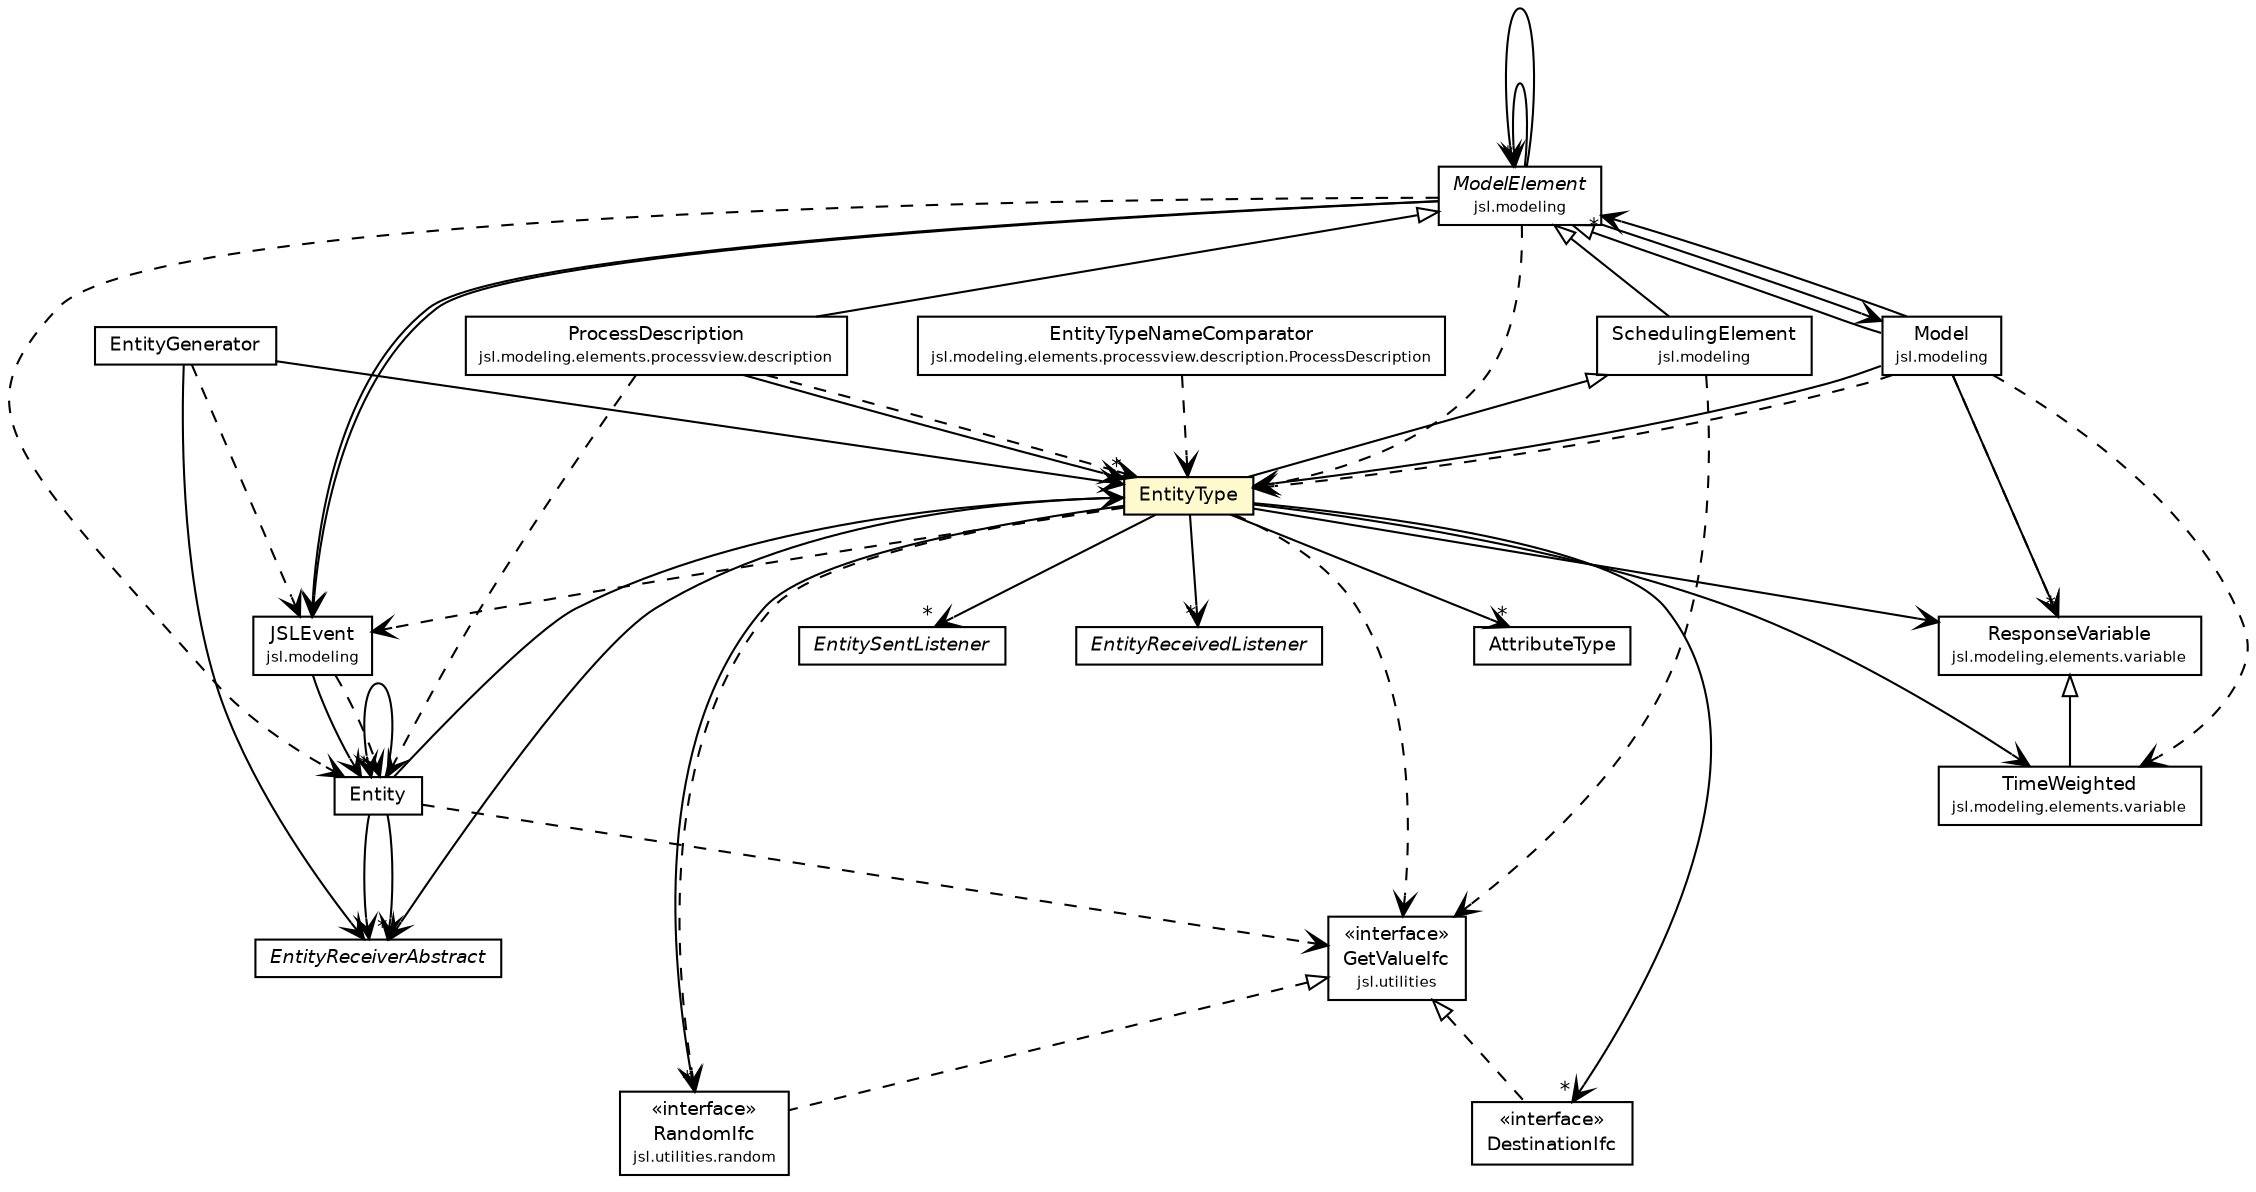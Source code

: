 #!/usr/local/bin/dot
#
# Class diagram 
# Generated by UMLGraph version 5.4 (http://www.umlgraph.org/)
#

digraph G {
	edge [fontname="Helvetica",fontsize=10,labelfontname="Helvetica",labelfontsize=10];
	node [fontname="Helvetica",fontsize=10,shape=plaintext];
	nodesep=0.25;
	ranksep=0.5;
	// jsl.modeling.SchedulingElement
	c78887 [label=<<table title="jsl.modeling.SchedulingElement" border="0" cellborder="1" cellspacing="0" cellpadding="2" port="p" href="../../SchedulingElement.html">
		<tr><td><table border="0" cellspacing="0" cellpadding="1">
<tr><td align="center" balign="center"> SchedulingElement </td></tr>
<tr><td align="center" balign="center"><font point-size="7.0"> jsl.modeling </font></td></tr>
		</table></td></tr>
		</table>>, URL="../../SchedulingElement.html", fontname="Helvetica", fontcolor="black", fontsize=9.0];
	// jsl.modeling.ModelElement
	c78891 [label=<<table title="jsl.modeling.ModelElement" border="0" cellborder="1" cellspacing="0" cellpadding="2" port="p" href="../../ModelElement.html">
		<tr><td><table border="0" cellspacing="0" cellpadding="1">
<tr><td align="center" balign="center"><font face="Helvetica-Oblique"> ModelElement </font></td></tr>
<tr><td align="center" balign="center"><font point-size="7.0"> jsl.modeling </font></td></tr>
		</table></td></tr>
		</table>>, URL="../../ModelElement.html", fontname="Helvetica", fontcolor="black", fontsize=9.0];
	// jsl.modeling.Model
	c78894 [label=<<table title="jsl.modeling.Model" border="0" cellborder="1" cellspacing="0" cellpadding="2" port="p" href="../../Model.html">
		<tr><td><table border="0" cellspacing="0" cellpadding="1">
<tr><td align="center" balign="center"> Model </td></tr>
<tr><td align="center" balign="center"><font point-size="7.0"> jsl.modeling </font></td></tr>
		</table></td></tr>
		</table>>, URL="../../Model.html", fontname="Helvetica", fontcolor="black", fontsize=9.0];
	// jsl.modeling.JSLEvent
	c78897 [label=<<table title="jsl.modeling.JSLEvent" border="0" cellborder="1" cellspacing="0" cellpadding="2" port="p" href="../../JSLEvent.html">
		<tr><td><table border="0" cellspacing="0" cellpadding="1">
<tr><td align="center" balign="center"> JSLEvent </td></tr>
<tr><td align="center" balign="center"><font point-size="7.0"> jsl.modeling </font></td></tr>
		</table></td></tr>
		</table>>, URL="../../JSLEvent.html", fontname="Helvetica", fontcolor="black", fontsize=9.0];
	// jsl.modeling.elements.processview.description.ProcessDescription
	c78946 [label=<<table title="jsl.modeling.elements.processview.description.ProcessDescription" border="0" cellborder="1" cellspacing="0" cellpadding="2" port="p" href="../processview/description/ProcessDescription.html">
		<tr><td><table border="0" cellspacing="0" cellpadding="1">
<tr><td align="center" balign="center"> ProcessDescription </td></tr>
<tr><td align="center" balign="center"><font point-size="7.0"> jsl.modeling.elements.processview.description </font></td></tr>
		</table></td></tr>
		</table>>, URL="../processview/description/ProcessDescription.html", fontname="Helvetica", fontcolor="black", fontsize=9.0];
	// jsl.modeling.elements.processview.description.ProcessDescription.EntityTypeNameComparator
	c78947 [label=<<table title="jsl.modeling.elements.processview.description.ProcessDescription.EntityTypeNameComparator" border="0" cellborder="1" cellspacing="0" cellpadding="2" port="p" href="../processview/description/ProcessDescription.EntityTypeNameComparator.html">
		<tr><td><table border="0" cellspacing="0" cellpadding="1">
<tr><td align="center" balign="center"> EntityTypeNameComparator </td></tr>
<tr><td align="center" balign="center"><font point-size="7.0"> jsl.modeling.elements.processview.description.ProcessDescription </font></td></tr>
		</table></td></tr>
		</table>>, URL="../processview/description/ProcessDescription.EntityTypeNameComparator.html", fontname="Helvetica", fontcolor="black", fontsize=9.0];
	// jsl.modeling.elements.resource.EntityType
	c79018 [label=<<table title="jsl.modeling.elements.resource.EntityType" border="0" cellborder="1" cellspacing="0" cellpadding="2" port="p" bgcolor="lemonChiffon" href="./EntityType.html">
		<tr><td><table border="0" cellspacing="0" cellpadding="1">
<tr><td align="center" balign="center"> EntityType </td></tr>
		</table></td></tr>
		</table>>, URL="./EntityType.html", fontname="Helvetica", fontcolor="black", fontsize=9.0];
	// jsl.modeling.elements.resource.EntitySentListener
	c79022 [label=<<table title="jsl.modeling.elements.resource.EntitySentListener" border="0" cellborder="1" cellspacing="0" cellpadding="2" port="p" href="./EntitySentListener.html">
		<tr><td><table border="0" cellspacing="0" cellpadding="1">
<tr><td align="center" balign="center"><font face="Helvetica-Oblique"> EntitySentListener </font></td></tr>
		</table></td></tr>
		</table>>, URL="./EntitySentListener.html", fontname="Helvetica", fontcolor="black", fontsize=9.0];
	// jsl.modeling.elements.resource.EntityReceiverAbstract
	c79027 [label=<<table title="jsl.modeling.elements.resource.EntityReceiverAbstract" border="0" cellborder="1" cellspacing="0" cellpadding="2" port="p" href="./EntityReceiverAbstract.html">
		<tr><td><table border="0" cellspacing="0" cellpadding="1">
<tr><td align="center" balign="center"><font face="Helvetica-Oblique"> EntityReceiverAbstract </font></td></tr>
		</table></td></tr>
		</table>>, URL="./EntityReceiverAbstract.html", fontname="Helvetica", fontcolor="black", fontsize=9.0];
	// jsl.modeling.elements.resource.EntityReceivedListener
	c79030 [label=<<table title="jsl.modeling.elements.resource.EntityReceivedListener" border="0" cellborder="1" cellspacing="0" cellpadding="2" port="p" href="./EntityReceivedListener.html">
		<tr><td><table border="0" cellspacing="0" cellpadding="1">
<tr><td align="center" balign="center"><font face="Helvetica-Oblique"> EntityReceivedListener </font></td></tr>
		</table></td></tr>
		</table>>, URL="./EntityReceivedListener.html", fontname="Helvetica", fontcolor="black", fontsize=9.0];
	// jsl.modeling.elements.resource.EntityGenerator
	c79031 [label=<<table title="jsl.modeling.elements.resource.EntityGenerator" border="0" cellborder="1" cellspacing="0" cellpadding="2" port="p" href="./EntityGenerator.html">
		<tr><td><table border="0" cellspacing="0" cellpadding="1">
<tr><td align="center" balign="center"> EntityGenerator </td></tr>
		</table></td></tr>
		</table>>, URL="./EntityGenerator.html", fontname="Helvetica", fontcolor="black", fontsize=9.0];
	// jsl.modeling.elements.resource.Entity
	c79033 [label=<<table title="jsl.modeling.elements.resource.Entity" border="0" cellborder="1" cellspacing="0" cellpadding="2" port="p" href="./Entity.html">
		<tr><td><table border="0" cellspacing="0" cellpadding="1">
<tr><td align="center" balign="center"> Entity </td></tr>
		</table></td></tr>
		</table>>, URL="./Entity.html", fontname="Helvetica", fontcolor="black", fontsize=9.0];
	// jsl.modeling.elements.resource.DestinationIfc
	c79036 [label=<<table title="jsl.modeling.elements.resource.DestinationIfc" border="0" cellborder="1" cellspacing="0" cellpadding="2" port="p" href="./DestinationIfc.html">
		<tr><td><table border="0" cellspacing="0" cellpadding="1">
<tr><td align="center" balign="center"> &#171;interface&#187; </td></tr>
<tr><td align="center" balign="center"> DestinationIfc </td></tr>
		</table></td></tr>
		</table>>, URL="./DestinationIfc.html", fontname="Helvetica", fontcolor="black", fontsize=9.0];
	// jsl.modeling.elements.resource.AttributeType
	c79042 [label=<<table title="jsl.modeling.elements.resource.AttributeType" border="0" cellborder="1" cellspacing="0" cellpadding="2" port="p" href="./AttributeType.html">
		<tr><td><table border="0" cellspacing="0" cellpadding="1">
<tr><td align="center" balign="center"> AttributeType </td></tr>
		</table></td></tr>
		</table>>, URL="./AttributeType.html", fontname="Helvetica", fontcolor="black", fontsize=9.0];
	// jsl.modeling.elements.variable.TimeWeighted
	c79118 [label=<<table title="jsl.modeling.elements.variable.TimeWeighted" border="0" cellborder="1" cellspacing="0" cellpadding="2" port="p" href="../variable/TimeWeighted.html">
		<tr><td><table border="0" cellspacing="0" cellpadding="1">
<tr><td align="center" balign="center"> TimeWeighted </td></tr>
<tr><td align="center" balign="center"><font point-size="7.0"> jsl.modeling.elements.variable </font></td></tr>
		</table></td></tr>
		</table>>, URL="../variable/TimeWeighted.html", fontname="Helvetica", fontcolor="black", fontsize=9.0];
	// jsl.modeling.elements.variable.ResponseVariable
	c79122 [label=<<table title="jsl.modeling.elements.variable.ResponseVariable" border="0" cellborder="1" cellspacing="0" cellpadding="2" port="p" href="../variable/ResponseVariable.html">
		<tr><td><table border="0" cellspacing="0" cellpadding="1">
<tr><td align="center" balign="center"> ResponseVariable </td></tr>
<tr><td align="center" balign="center"><font point-size="7.0"> jsl.modeling.elements.variable </font></td></tr>
		</table></td></tr>
		</table>>, URL="../variable/ResponseVariable.html", fontname="Helvetica", fontcolor="black", fontsize=9.0];
	// jsl.utilities.GetValueIfc
	c79198 [label=<<table title="jsl.utilities.GetValueIfc" border="0" cellborder="1" cellspacing="0" cellpadding="2" port="p" href="../../../utilities/GetValueIfc.html">
		<tr><td><table border="0" cellspacing="0" cellpadding="1">
<tr><td align="center" balign="center"> &#171;interface&#187; </td></tr>
<tr><td align="center" balign="center"> GetValueIfc </td></tr>
<tr><td align="center" balign="center"><font point-size="7.0"> jsl.utilities </font></td></tr>
		</table></td></tr>
		</table>>, URL="../../../utilities/GetValueIfc.html", fontname="Helvetica", fontcolor="black", fontsize=9.0];
	// jsl.utilities.random.RandomIfc
	c79219 [label=<<table title="jsl.utilities.random.RandomIfc" border="0" cellborder="1" cellspacing="0" cellpadding="2" port="p" href="../../../utilities/random/RandomIfc.html">
		<tr><td><table border="0" cellspacing="0" cellpadding="1">
<tr><td align="center" balign="center"> &#171;interface&#187; </td></tr>
<tr><td align="center" balign="center"> RandomIfc </td></tr>
<tr><td align="center" balign="center"><font point-size="7.0"> jsl.utilities.random </font></td></tr>
		</table></td></tr>
		</table>>, URL="../../../utilities/random/RandomIfc.html", fontname="Helvetica", fontcolor="black", fontsize=9.0];
	//jsl.modeling.SchedulingElement extends jsl.modeling.ModelElement
	c78891:p -> c78887:p [dir=back,arrowtail=empty];
	//jsl.modeling.Model extends jsl.modeling.ModelElement
	c78891:p -> c78894:p [dir=back,arrowtail=empty];
	//jsl.modeling.elements.processview.description.ProcessDescription extends jsl.modeling.ModelElement
	c78891:p -> c78946:p [dir=back,arrowtail=empty];
	//jsl.modeling.elements.resource.EntityType extends jsl.modeling.SchedulingElement
	c78887:p -> c79018:p [dir=back,arrowtail=empty];
	//jsl.modeling.elements.resource.DestinationIfc implements jsl.utilities.GetValueIfc
	c79198:p -> c79036:p [dir=back,arrowtail=empty,style=dashed];
	//jsl.modeling.elements.variable.TimeWeighted extends jsl.modeling.elements.variable.ResponseVariable
	c79122:p -> c79118:p [dir=back,arrowtail=empty];
	//jsl.utilities.random.RandomIfc implements jsl.utilities.GetValueIfc
	c79198:p -> c79219:p [dir=back,arrowtail=empty,style=dashed];
	// jsl.modeling.ModelElement NAVASSOC jsl.modeling.Model
	c78891:p -> c78894:p [taillabel="", label="", headlabel="", fontname="Helvetica", fontcolor="black", fontsize=10.0, color="black", arrowhead=open];
	// jsl.modeling.ModelElement NAVASSOC jsl.modeling.ModelElement
	c78891:p -> c78891:p [taillabel="", label="", headlabel="*", fontname="Helvetica", fontcolor="black", fontsize=10.0, color="black", arrowhead=open];
	// jsl.modeling.ModelElement NAVASSOC jsl.modeling.ModelElement
	c78891:p -> c78891:p [taillabel="", label="", headlabel="", fontname="Helvetica", fontcolor="black", fontsize=10.0, color="black", arrowhead=open];
	// jsl.modeling.ModelElement NAVASSOC jsl.modeling.JSLEvent
	c78891:p -> c78897:p [taillabel="", label="", headlabel="", fontname="Helvetica", fontcolor="black", fontsize=10.0, color="black", arrowhead=open];
	// jsl.modeling.ModelElement NAVASSOC jsl.modeling.JSLEvent
	c78891:p -> c78897:p [taillabel="", label="", headlabel="", fontname="Helvetica", fontcolor="black", fontsize=10.0, color="black", arrowhead=open];
	// jsl.modeling.Model NAVASSOC jsl.modeling.elements.variable.ResponseVariable
	c78894:p -> c79122:p [taillabel="", label="", headlabel="*", fontname="Helvetica", fontcolor="black", fontsize=10.0, color="black", arrowhead=open];
	// jsl.modeling.Model NAVASSOC jsl.modeling.ModelElement
	c78894:p -> c78891:p [taillabel="", label="", headlabel="*", fontname="Helvetica", fontcolor="black", fontsize=10.0, color="black", arrowhead=open];
	// jsl.modeling.Model NAVASSOC jsl.modeling.elements.resource.EntityType
	c78894:p -> c79018:p [taillabel="", label="", headlabel="", fontname="Helvetica", fontcolor="black", fontsize=10.0, color="black", arrowhead=open];
	// jsl.modeling.JSLEvent NAVASSOC jsl.modeling.elements.resource.Entity
	c78897:p -> c79033:p [taillabel="", label="", headlabel="", fontname="Helvetica", fontcolor="black", fontsize=10.0, color="black", arrowhead=open];
	// jsl.modeling.elements.processview.description.ProcessDescription NAVASSOC jsl.modeling.elements.resource.EntityType
	c78946:p -> c79018:p [taillabel="", label="", headlabel="*", fontname="Helvetica", fontcolor="black", fontsize=10.0, color="black", arrowhead=open];
	// jsl.modeling.elements.resource.EntityType NAVASSOC jsl.modeling.elements.resource.AttributeType
	c79018:p -> c79042:p [taillabel="", label="", headlabel="*", fontname="Helvetica", fontcolor="black", fontsize=10.0, color="black", arrowhead=open];
	// jsl.modeling.elements.resource.EntityType NAVASSOC jsl.modeling.elements.variable.ResponseVariable
	c79018:p -> c79122:p [taillabel="", label="", headlabel="", fontname="Helvetica", fontcolor="black", fontsize=10.0, color="black", arrowhead=open];
	// jsl.modeling.elements.resource.EntityType NAVASSOC jsl.modeling.elements.variable.TimeWeighted
	c79018:p -> c79118:p [taillabel="", label="", headlabel="", fontname="Helvetica", fontcolor="black", fontsize=10.0, color="black", arrowhead=open];
	// jsl.modeling.elements.resource.EntityType NAVASSOC jsl.modeling.elements.resource.EntityReceiverAbstract
	c79018:p -> c79027:p [taillabel="", label="", headlabel="*", fontname="Helvetica", fontcolor="black", fontsize=10.0, color="black", arrowhead=open];
	// jsl.modeling.elements.resource.EntityType NAVASSOC jsl.modeling.elements.resource.DestinationIfc
	c79018:p -> c79036:p [taillabel="", label="", headlabel="*", fontname="Helvetica", fontcolor="black", fontsize=10.0, color="black", arrowhead=open];
	// jsl.modeling.elements.resource.EntityType NAVASSOC jsl.modeling.elements.resource.EntityReceivedListener
	c79018:p -> c79030:p [taillabel="", label="", headlabel="*", fontname="Helvetica", fontcolor="black", fontsize=10.0, color="black", arrowhead=open];
	// jsl.modeling.elements.resource.EntityType NAVASSOC jsl.modeling.elements.resource.EntitySentListener
	c79018:p -> c79022:p [taillabel="", label="", headlabel="*", fontname="Helvetica", fontcolor="black", fontsize=10.0, color="black", arrowhead=open];
	// jsl.modeling.elements.resource.EntityType NAVASSOC jsl.utilities.random.RandomIfc
	c79018:p -> c79219:p [taillabel="", label="", headlabel="*", fontname="Helvetica", fontcolor="black", fontsize=10.0, color="black", arrowhead=open];
	// jsl.modeling.elements.resource.EntityGenerator NAVASSOC jsl.modeling.elements.resource.EntityReceiverAbstract
	c79031:p -> c79027:p [taillabel="", label="", headlabel="", fontname="Helvetica", fontcolor="black", fontsize=10.0, color="black", arrowhead=open];
	// jsl.modeling.elements.resource.EntityGenerator NAVASSOC jsl.modeling.elements.resource.EntityType
	c79031:p -> c79018:p [taillabel="", label="", headlabel="", fontname="Helvetica", fontcolor="black", fontsize=10.0, color="black", arrowhead=open];
	// jsl.modeling.elements.resource.Entity NAVASSOC jsl.modeling.elements.resource.EntityType
	c79033:p -> c79018:p [taillabel="", label="", headlabel="", fontname="Helvetica", fontcolor="black", fontsize=10.0, color="black", arrowhead=open];
	// jsl.modeling.elements.resource.Entity NAVASSOC jsl.modeling.elements.resource.EntityReceiverAbstract
	c79033:p -> c79027:p [taillabel="", label="", headlabel="", fontname="Helvetica", fontcolor="black", fontsize=10.0, color="black", arrowhead=open];
	// jsl.modeling.elements.resource.Entity NAVASSOC jsl.modeling.elements.resource.EntityReceiverAbstract
	c79033:p -> c79027:p [taillabel="", label="", headlabel="", fontname="Helvetica", fontcolor="black", fontsize=10.0, color="black", arrowhead=open];
	// jsl.modeling.elements.resource.Entity NAVASSOC jsl.modeling.elements.resource.Entity
	c79033:p -> c79033:p [taillabel="", label="", headlabel="*", fontname="Helvetica", fontcolor="black", fontsize=10.0, color="black", arrowhead=open];
	// jsl.modeling.SchedulingElement DEPEND jsl.utilities.GetValueIfc
	c78887:p -> c79198:p [taillabel="", label="", headlabel="", fontname="Helvetica", fontcolor="black", fontsize=10.0, color="black", arrowhead=open, style=dashed];
	// jsl.modeling.ModelElement DEPEND jsl.modeling.elements.resource.EntityType
	c78891:p -> c79018:p [taillabel="", label="", headlabel="", fontname="Helvetica", fontcolor="black", fontsize=10.0, color="black", arrowhead=open, style=dashed];
	// jsl.modeling.ModelElement DEPEND jsl.modeling.elements.resource.Entity
	c78891:p -> c79033:p [taillabel="", label="", headlabel="", fontname="Helvetica", fontcolor="black", fontsize=10.0, color="black", arrowhead=open, style=dashed];
	// jsl.modeling.Model DEPEND jsl.modeling.elements.resource.EntityType
	c78894:p -> c79018:p [taillabel="", label="", headlabel="", fontname="Helvetica", fontcolor="black", fontsize=10.0, color="black", arrowhead=open, style=dashed];
	// jsl.modeling.Model DEPEND jsl.modeling.elements.variable.TimeWeighted
	c78894:p -> c79118:p [taillabel="", label="", headlabel="", fontname="Helvetica", fontcolor="black", fontsize=10.0, color="black", arrowhead=open, style=dashed];
	// jsl.modeling.Model DEPEND jsl.modeling.elements.variable.ResponseVariable
	c78894:p -> c79122:p [taillabel="", label="", headlabel="", fontname="Helvetica", fontcolor="black", fontsize=10.0, color="black", arrowhead=open, style=dashed];
	// jsl.modeling.JSLEvent DEPEND jsl.modeling.elements.resource.Entity
	c78897:p -> c79033:p [taillabel="", label="", headlabel="", fontname="Helvetica", fontcolor="black", fontsize=10.0, color="black", arrowhead=open, style=dashed];
	// jsl.modeling.elements.processview.description.ProcessDescription DEPEND jsl.modeling.elements.resource.EntityType
	c78946:p -> c79018:p [taillabel="", label="", headlabel="", fontname="Helvetica", fontcolor="black", fontsize=10.0, color="black", arrowhead=open, style=dashed];
	// jsl.modeling.elements.processview.description.ProcessDescription DEPEND jsl.modeling.elements.resource.Entity
	c78946:p -> c79033:p [taillabel="", label="", headlabel="", fontname="Helvetica", fontcolor="black", fontsize=10.0, color="black", arrowhead=open, style=dashed];
	// jsl.modeling.elements.processview.description.ProcessDescription.EntityTypeNameComparator DEPEND jsl.modeling.elements.resource.EntityType
	c78947:p -> c79018:p [taillabel="", label="", headlabel="", fontname="Helvetica", fontcolor="black", fontsize=10.0, color="black", arrowhead=open, style=dashed];
	// jsl.modeling.elements.resource.EntityType DEPEND jsl.modeling.JSLEvent
	c79018:p -> c78897:p [taillabel="", label="", headlabel="", fontname="Helvetica", fontcolor="black", fontsize=10.0, color="black", arrowhead=open, style=dashed];
	// jsl.modeling.elements.resource.EntityType DEPEND jsl.utilities.GetValueIfc
	c79018:p -> c79198:p [taillabel="", label="", headlabel="", fontname="Helvetica", fontcolor="black", fontsize=10.0, color="black", arrowhead=open, style=dashed];
	// jsl.modeling.elements.resource.EntityType DEPEND jsl.utilities.random.RandomIfc
	c79018:p -> c79219:p [taillabel="", label="", headlabel="", fontname="Helvetica", fontcolor="black", fontsize=10.0, color="black", arrowhead=open, style=dashed];
	// jsl.modeling.elements.resource.EntityGenerator DEPEND jsl.modeling.JSLEvent
	c79031:p -> c78897:p [taillabel="", label="", headlabel="", fontname="Helvetica", fontcolor="black", fontsize=10.0, color="black", arrowhead=open, style=dashed];
	// jsl.modeling.elements.resource.Entity DEPEND jsl.utilities.GetValueIfc
	c79033:p -> c79198:p [taillabel="", label="", headlabel="", fontname="Helvetica", fontcolor="black", fontsize=10.0, color="black", arrowhead=open, style=dashed];
}

